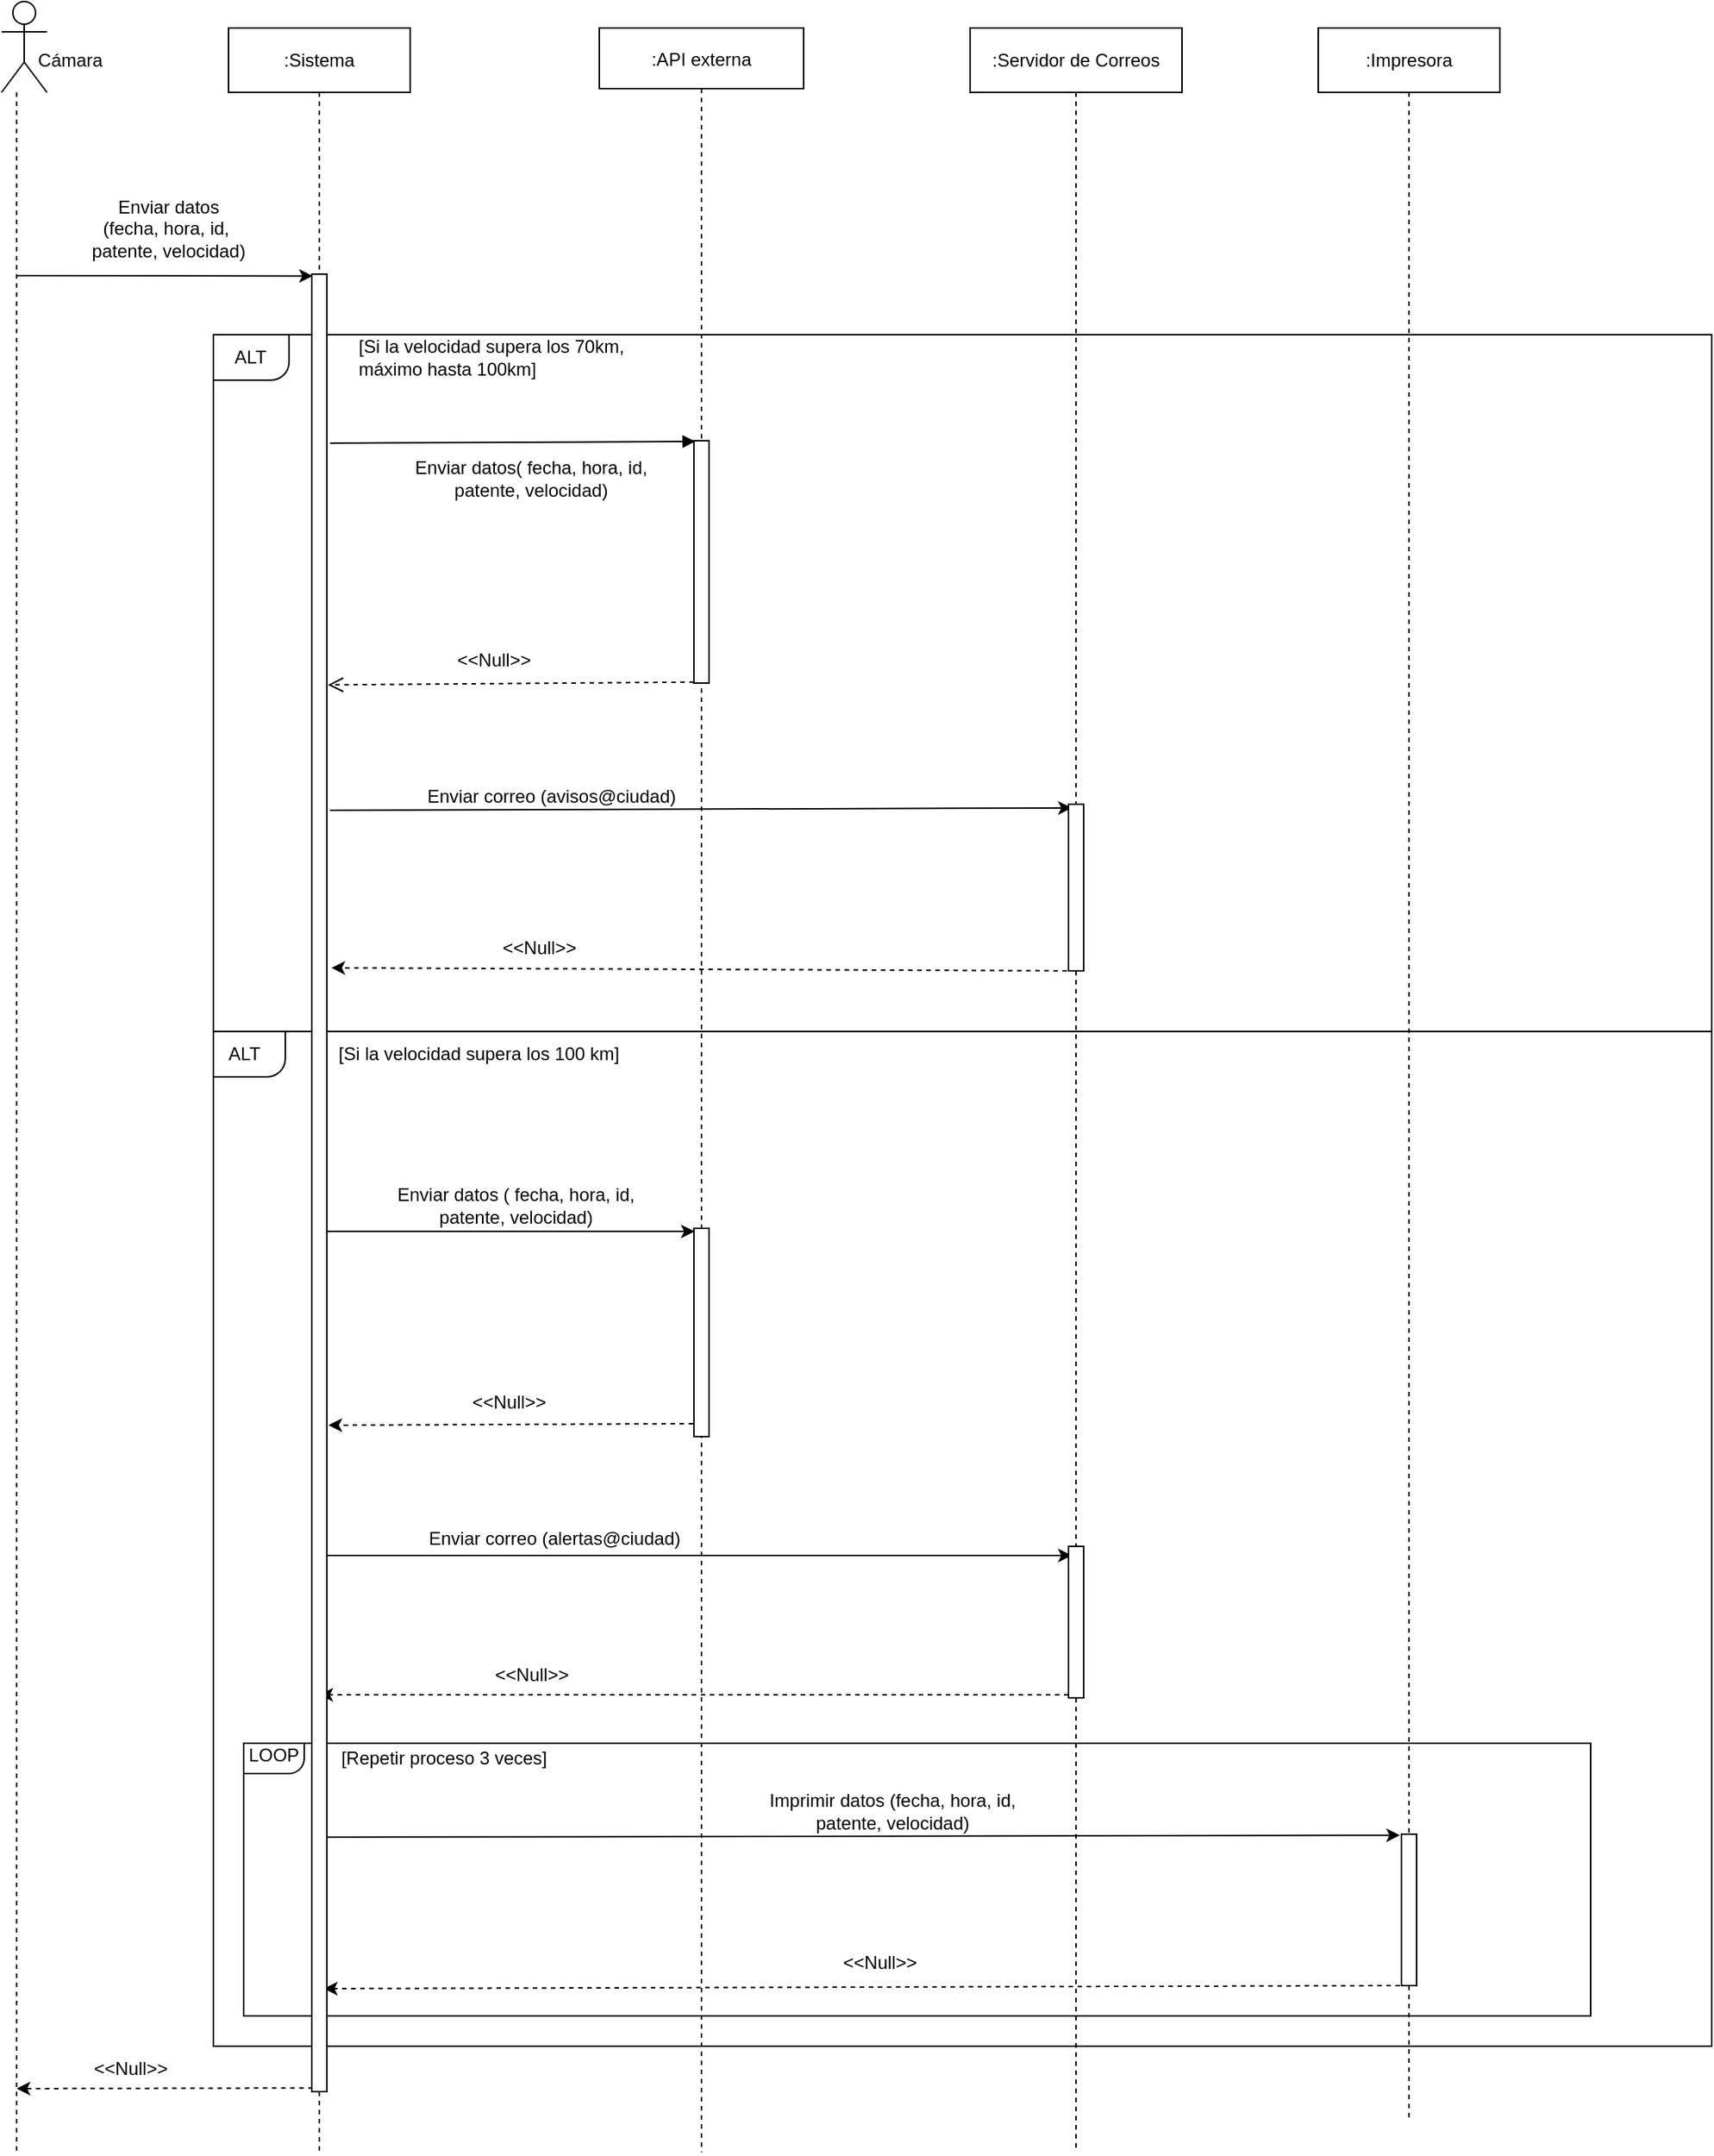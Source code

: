 <mxfile version="20.5.1" type="github">
  <diagram id="kgpKYQtTHZ0yAKxKKP6v" name="Page-1">
    <mxGraphModel dx="868" dy="482" grid="1" gridSize="10" guides="1" tooltips="1" connect="1" arrows="1" fold="1" page="1" pageScale="1" pageWidth="850" pageHeight="1100" math="0" shadow="0">
      <root>
        <mxCell id="0" />
        <mxCell id="1" parent="0" />
        <mxCell id="3nuBFxr9cyL0pnOWT2aG-5" value=":API externa" style="shape=umlLifeline;perimeter=lifelinePerimeter;container=1;collapsible=0;recursiveResize=0;rounded=0;shadow=0;strokeWidth=1;" parent="1" vertex="1">
          <mxGeometry x="425" y="77.5" width="135" height="1402.5" as="geometry" />
        </mxCell>
        <mxCell id="3nuBFxr9cyL0pnOWT2aG-6" value="" style="points=[];perimeter=orthogonalPerimeter;rounded=0;shadow=0;strokeWidth=1;" parent="3nuBFxr9cyL0pnOWT2aG-5" vertex="1">
          <mxGeometry x="62.5" y="272.5" width="10" height="160" as="geometry" />
        </mxCell>
        <mxCell id="c66L6I2iHcmYUEEAiVyj-52" value="" style="points=[];perimeter=orthogonalPerimeter;rounded=0;shadow=0;strokeWidth=1;" parent="3nuBFxr9cyL0pnOWT2aG-5" vertex="1">
          <mxGeometry x="62.5" y="792.5" width="10" height="137.5" as="geometry" />
        </mxCell>
        <mxCell id="c66L6I2iHcmYUEEAiVyj-47" value="Enviar correo (avisos@ciudad)" style="text;html=1;align=center;verticalAlign=middle;resizable=0;points=[];autosize=1;strokeColor=none;fillColor=none;fontSize=12;" parent="3nuBFxr9cyL0pnOWT2aG-5" vertex="1">
          <mxGeometry x="-127.5" y="492.5" width="190" height="30" as="geometry" />
        </mxCell>
        <mxCell id="3nuBFxr9cyL0pnOWT2aG-7" value="" style="verticalAlign=bottom;endArrow=open;dashed=1;endSize=8;shadow=0;strokeWidth=1;entryX=1.071;entryY=0.226;entryDx=0;entryDy=0;entryPerimeter=0;exitX=0;exitY=0.996;exitDx=0;exitDy=0;exitPerimeter=0;fontSize=12;rounded=0;" parent="1" source="3nuBFxr9cyL0pnOWT2aG-6" target="c66L6I2iHcmYUEEAiVyj-122" edge="1">
          <mxGeometry relative="1" as="geometry">
            <mxPoint x="260" y="509.36" as="targetPoint" />
            <mxPoint x="430" y="390" as="sourcePoint" />
          </mxGeometry>
        </mxCell>
        <mxCell id="3nuBFxr9cyL0pnOWT2aG-8" value="" style="verticalAlign=bottom;endArrow=block;shadow=0;strokeWidth=1;entryX=0.1;entryY=0.003;entryDx=0;entryDy=0;entryPerimeter=0;exitX=1.214;exitY=0.093;exitDx=0;exitDy=0;exitPerimeter=0;" parent="1" source="c66L6I2iHcmYUEEAiVyj-122" target="3nuBFxr9cyL0pnOWT2aG-6" edge="1">
          <mxGeometry relative="1" as="geometry">
            <mxPoint x="250" y="350" as="sourcePoint" />
            <mxPoint x="440" y="230" as="targetPoint" />
            <Array as="points" />
          </mxGeometry>
        </mxCell>
        <mxCell id="RfWwSQXeCyqHjjf5M0ve-5" style="edgeStyle=orthogonalEdgeStyle;rounded=0;orthogonalLoop=1;jettySize=auto;html=1;dashed=1;endArrow=none;endFill=0;" parent="1" source="RfWwSQXeCyqHjjf5M0ve-1" edge="1">
          <mxGeometry relative="1" as="geometry">
            <mxPoint x="40" y="1480" as="targetPoint" />
            <Array as="points">
              <mxPoint x="40" y="1400" />
            </Array>
          </mxGeometry>
        </mxCell>
        <mxCell id="RfWwSQXeCyqHjjf5M0ve-1" value="" style="shape=umlActor;verticalLabelPosition=bottom;verticalAlign=top;html=1;outlineConnect=0;" parent="1" vertex="1">
          <mxGeometry x="30" y="60" width="30" height="60" as="geometry" />
        </mxCell>
        <mxCell id="TmKJlm0_jqbMwlA1yYa0-13" value="" style="rounded=0;whiteSpace=wrap;html=1;shadow=0;fontSize=12;fillColor=none;" parent="1" vertex="1">
          <mxGeometry x="170" y="740" width="990" height="670" as="geometry" />
        </mxCell>
        <mxCell id="RfWwSQXeCyqHjjf5M0ve-20" value="Cámara" style="text;html=1;align=center;verticalAlign=middle;resizable=0;points=[];autosize=1;strokeColor=none;fillColor=none;" parent="1" vertex="1">
          <mxGeometry x="40" y="83.75" width="70" height="30" as="geometry" />
        </mxCell>
        <mxCell id="RfWwSQXeCyqHjjf5M0ve-21" value="Enviar datos&lt;br&gt;(fecha, hora, id,&amp;nbsp;&lt;br&gt;patente, velocidad)" style="text;html=1;align=center;verticalAlign=middle;resizable=0;points=[];autosize=1;strokeColor=none;fillColor=none;" parent="1" vertex="1">
          <mxGeometry x="80" y="180" width="120" height="60" as="geometry" />
        </mxCell>
        <mxCell id="TmKJlm0_jqbMwlA1yYa0-20" value="&lt;div style=&quot;text-align: left;&quot;&gt;[Si la velocidad supera los 70km, máximo hasta 100km]&lt;/div&gt;" style="text;html=1;strokeColor=none;fillColor=none;align=center;verticalAlign=middle;whiteSpace=wrap;rounded=0;shadow=0;fontSize=12;" parent="1" vertex="1">
          <mxGeometry x="265" y="280" width="185" height="30" as="geometry" />
        </mxCell>
        <mxCell id="TmKJlm0_jqbMwlA1yYa0-22" value="Enviar datos( fecha, hora, id, patente, velocidad)" style="text;html=1;strokeColor=none;fillColor=none;align=center;verticalAlign=middle;whiteSpace=wrap;rounded=0;shadow=0;fontSize=12;" parent="1" vertex="1">
          <mxGeometry x="300" y="360" width="160" height="30" as="geometry" />
        </mxCell>
        <mxCell id="c66L6I2iHcmYUEEAiVyj-5" value="" style="rounded=0;whiteSpace=wrap;html=1;shadow=0;fontSize=12;fillColor=none;" parent="1" vertex="1">
          <mxGeometry x="170" y="280" width="990" height="460" as="geometry" />
        </mxCell>
        <mxCell id="YRZCLY4Lr5WqBt16eSpi-9" style="edgeStyle=orthogonalEdgeStyle;rounded=0;orthogonalLoop=1;jettySize=auto;html=1;dashed=1;endArrow=none;endFill=0;startArrow=none;" parent="1" source="c66L6I2iHcmYUEEAiVyj-76" edge="1">
          <mxGeometry relative="1" as="geometry">
            <mxPoint x="740" y="1480" as="targetPoint" />
            <Array as="points">
              <mxPoint x="740" y="1459" />
            </Array>
          </mxGeometry>
        </mxCell>
        <mxCell id="TmKJlm0_jqbMwlA1yYa0-24" value=":Servidor de Correos" style="rounded=0;whiteSpace=wrap;html=1;arcSize=0;" parent="1" vertex="1">
          <mxGeometry x="670" y="77.5" width="140" height="42.5" as="geometry" />
        </mxCell>
        <mxCell id="YRZCLY4Lr5WqBt16eSpi-7" style="edgeStyle=orthogonalEdgeStyle;rounded=0;orthogonalLoop=1;jettySize=auto;html=1;dashed=1;endArrow=none;endFill=0;startArrow=none;" parent="1" source="c66L6I2iHcmYUEEAiVyj-65" edge="1">
          <mxGeometry relative="1" as="geometry">
            <mxPoint x="960" y="1459" as="targetPoint" />
          </mxGeometry>
        </mxCell>
        <mxCell id="TmKJlm0_jqbMwlA1yYa0-25" value=":Impresora" style="rounded=0;whiteSpace=wrap;html=1;arcSize=0;" parent="1" vertex="1">
          <mxGeometry x="900" y="77.5" width="120" height="42.5" as="geometry" />
        </mxCell>
        <mxCell id="c66L6I2iHcmYUEEAiVyj-27" value="&amp;lt;&amp;lt;Null&amp;gt;&amp;gt;" style="text;html=1;align=center;verticalAlign=middle;resizable=0;points=[];autosize=1;strokeColor=none;fillColor=none;fontSize=12;" parent="1" vertex="1">
          <mxGeometry x="320" y="480" width="70" height="30" as="geometry" />
        </mxCell>
        <mxCell id="c66L6I2iHcmYUEEAiVyj-25" value="" style="endArrow=classic;html=1;rounded=0;dashed=1;exitX=0.5;exitY=1;exitDx=0;exitDy=0;exitPerimeter=0;entryX=1.3;entryY=0.812;entryDx=0;entryDy=0;entryPerimeter=0;" parent="1" source="c66L6I2iHcmYUEEAiVyj-44" edge="1">
          <mxGeometry width="50" height="50" relative="1" as="geometry">
            <mxPoint x="720" y="656" as="sourcePoint" />
            <mxPoint x="248" y="698.04" as="targetPoint" />
          </mxGeometry>
        </mxCell>
        <mxCell id="c66L6I2iHcmYUEEAiVyj-49" value="Enviar datos ( fecha, hora, id, patente, velocidad)" style="text;html=1;strokeColor=none;fillColor=none;align=center;verticalAlign=middle;whiteSpace=wrap;rounded=0;shadow=0;fontSize=12;" parent="1" vertex="1">
          <mxGeometry x="290" y="840" width="160" height="30" as="geometry" />
        </mxCell>
        <mxCell id="c66L6I2iHcmYUEEAiVyj-55" value="&amp;lt;&amp;lt;Null&amp;gt;&amp;gt;" style="text;html=1;align=center;verticalAlign=middle;resizable=0;points=[];autosize=1;strokeColor=none;fillColor=none;fontSize=12;" parent="1" vertex="1">
          <mxGeometry x="330" y="970" width="70" height="30" as="geometry" />
        </mxCell>
        <mxCell id="c66L6I2iHcmYUEEAiVyj-79" value="" style="endArrow=classic;html=1;rounded=0;fontSize=12;exitX=0;exitY=0.98;exitDx=0;exitDy=0;exitPerimeter=0;dashed=1;" parent="1" source="c66L6I2iHcmYUEEAiVyj-76" edge="1">
          <mxGeometry width="50" height="50" relative="1" as="geometry">
            <mxPoint x="620" y="1140" as="sourcePoint" />
            <mxPoint x="240" y="1178" as="targetPoint" />
          </mxGeometry>
        </mxCell>
        <mxCell id="c66L6I2iHcmYUEEAiVyj-80" value="Enviar correo (alertas@ciudad)" style="text;html=1;align=center;verticalAlign=middle;resizable=0;points=[];autosize=1;strokeColor=none;fillColor=none;fontSize=12;" parent="1" vertex="1">
          <mxGeometry x="300" y="1060" width="190" height="30" as="geometry" />
        </mxCell>
        <mxCell id="c66L6I2iHcmYUEEAiVyj-82" value="&amp;lt;&amp;lt;Null&amp;gt;&amp;gt;" style="text;html=1;align=center;verticalAlign=middle;resizable=0;points=[];autosize=1;strokeColor=none;fillColor=none;fontSize=12;" parent="1" vertex="1">
          <mxGeometry x="345" y="1150" width="70" height="30" as="geometry" />
        </mxCell>
        <mxCell id="c66L6I2iHcmYUEEAiVyj-93" value="" style="endArrow=classic;html=1;rounded=0;fontSize=12;exitX=-0.1;exitY=1;exitDx=0;exitDy=0;exitPerimeter=0;entryX=1.3;entryY=0.88;entryDx=0;entryDy=0;entryPerimeter=0;dashed=1;" parent="1" source="c66L6I2iHcmYUEEAiVyj-65" edge="1">
          <mxGeometry width="50" height="50" relative="1" as="geometry">
            <mxPoint x="1050" y="1370" as="sourcePoint" />
            <mxPoint x="243" y="1372" as="targetPoint" />
          </mxGeometry>
        </mxCell>
        <mxCell id="c66L6I2iHcmYUEEAiVyj-100" value="" style="rounded=0;whiteSpace=wrap;html=1;fontSize=12;fillColor=none;" parent="1" vertex="1">
          <mxGeometry x="190" y="1210" width="890" height="180" as="geometry" />
        </mxCell>
        <mxCell id="c66L6I2iHcmYUEEAiVyj-101" value="Imprimir datos (fecha, hora, id,&amp;nbsp;&lt;br&gt;patente, velocidad)&amp;nbsp;" style="text;html=1;align=center;verticalAlign=middle;resizable=0;points=[];autosize=1;strokeColor=none;fillColor=none;fontSize=12;" parent="1" vertex="1">
          <mxGeometry x="525" y="1235" width="190" height="40" as="geometry" />
        </mxCell>
        <mxCell id="c66L6I2iHcmYUEEAiVyj-102" value="&amp;lt;&amp;lt;Null&amp;gt;&amp;gt;" style="text;html=1;align=center;verticalAlign=middle;resizable=0;points=[];autosize=1;strokeColor=none;fillColor=none;fontSize=12;" parent="1" vertex="1">
          <mxGeometry x="575" y="1340" width="70" height="30" as="geometry" />
        </mxCell>
        <mxCell id="c66L6I2iHcmYUEEAiVyj-48" value="&amp;lt;&amp;lt;Null&amp;gt;&amp;gt;" style="text;html=1;align=center;verticalAlign=middle;resizable=0;points=[];autosize=1;strokeColor=none;fillColor=none;fontSize=12;" parent="1" vertex="1">
          <mxGeometry x="350" y="670" width="70" height="30" as="geometry" />
        </mxCell>
        <mxCell id="c66L6I2iHcmYUEEAiVyj-54" value="" style="endArrow=classic;html=1;rounded=0;fontSize=12;dashed=1;exitX=-0.05;exitY=0.938;exitDx=0;exitDy=0;exitPerimeter=0;entryX=1.6;entryY=0.8;entryDx=0;entryDy=0;entryPerimeter=0;" parent="1" source="c66L6I2iHcmYUEEAiVyj-52" edge="1">
          <mxGeometry width="50" height="50" relative="1" as="geometry">
            <mxPoint x="470" y="937.5" as="sourcePoint" />
            <mxPoint x="246" y="1000" as="targetPoint" />
          </mxGeometry>
        </mxCell>
        <mxCell id="c66L6I2iHcmYUEEAiVyj-109" value="" style="endArrow=classic;html=1;rounded=0;fontSize=12;entryX=0.05;entryY=0.015;entryDx=0;entryDy=0;entryPerimeter=0;exitX=0.9;exitY=0.139;exitDx=0;exitDy=0;exitPerimeter=0;" parent="1" target="c66L6I2iHcmYUEEAiVyj-52" edge="1">
          <mxGeometry width="50" height="50" relative="1" as="geometry">
            <mxPoint x="244" y="872.01" as="sourcePoint" />
            <mxPoint x="460" y="850" as="targetPoint" />
          </mxGeometry>
        </mxCell>
        <mxCell id="c66L6I2iHcmYUEEAiVyj-64" value="" style="endArrow=classic;html=1;rounded=0;fontSize=12;exitX=1;exitY=0.705;exitDx=0;exitDy=0;exitPerimeter=0;entryX=0.214;entryY=0.06;entryDx=0;entryDy=0;entryPerimeter=0;" parent="1" target="c66L6I2iHcmYUEEAiVyj-76" edge="1" source="c66L6I2iHcmYUEEAiVyj-122">
          <mxGeometry width="50" height="50" relative="1" as="geometry">
            <mxPoint x="244" y="1091" as="sourcePoint" />
            <mxPoint x="960" y="1090" as="targetPoint" />
          </mxGeometry>
        </mxCell>
        <mxCell id="c66L6I2iHcmYUEEAiVyj-113" value="ALT" style="text;html=1;align=center;verticalAlign=middle;resizable=0;points=[];autosize=1;strokeColor=none;fillColor=none;fontSize=12;" parent="1" vertex="1">
          <mxGeometry x="173.75" y="280" width="40" height="30" as="geometry" />
        </mxCell>
        <mxCell id="xCSFs8flv-wK_2AUf_Os-12" style="edgeStyle=orthogonalEdgeStyle;rounded=0;orthogonalLoop=1;jettySize=auto;html=1;dashed=1;endArrow=none;endFill=0;" parent="1" source="c66L6I2iHcmYUEEAiVyj-118" edge="1">
          <mxGeometry relative="1" as="geometry">
            <mxPoint x="240" y="1480" as="targetPoint" />
          </mxGeometry>
        </mxCell>
        <mxCell id="c66L6I2iHcmYUEEAiVyj-118" value=":Sistema" style="rounded=0;whiteSpace=wrap;html=1;arcSize=0;" parent="1" vertex="1">
          <mxGeometry x="180" y="77.5" width="120" height="42.5" as="geometry" />
        </mxCell>
        <mxCell id="c66L6I2iHcmYUEEAiVyj-126" value="" style="endArrow=classic;html=1;rounded=0;fontSize=12;exitX=1.2;exitY=0.2;exitDx=0;exitDy=0;exitPerimeter=0;entryX=0.214;entryY=0.022;entryDx=0;entryDy=0;entryPerimeter=0;" parent="1" target="c66L6I2iHcmYUEEAiVyj-44" edge="1">
          <mxGeometry width="50" height="50" relative="1" as="geometry">
            <mxPoint x="247.0" y="594" as="sourcePoint" />
            <mxPoint x="470" y="590" as="targetPoint" />
          </mxGeometry>
        </mxCell>
        <mxCell id="c66L6I2iHcmYUEEAiVyj-132" value="" style="edgeStyle=orthogonalEdgeStyle;rounded=0;orthogonalLoop=1;jettySize=auto;html=1;exitX=0.5;exitY=1;exitDx=0;exitDy=0;dashed=1;fontSize=12;endArrow=none;endFill=0;startArrow=none;" parent="1" edge="1">
          <mxGeometry relative="1" as="geometry">
            <mxPoint x="240" y="1210" as="sourcePoint" />
            <mxPoint x="240" y="1240" as="targetPoint" />
            <Array as="points" />
          </mxGeometry>
        </mxCell>
        <mxCell id="c66L6I2iHcmYUEEAiVyj-139" value="ALT" style="text;html=1;align=center;verticalAlign=middle;resizable=0;points=[];autosize=1;strokeColor=none;fillColor=none;fontSize=12;" parent="1" vertex="1">
          <mxGeometry x="170" y="740" width="40" height="30" as="geometry" />
        </mxCell>
        <mxCell id="c66L6I2iHcmYUEEAiVyj-140" value="" style="verticalLabelPosition=bottom;verticalAlign=top;html=1;shape=mxgraph.basic.corner_round_rect;dx=6;rounded=0;fontSize=12;fillColor=none;direction=west;" parent="1" vertex="1">
          <mxGeometry x="170" y="280" width="50" height="30" as="geometry" />
        </mxCell>
        <mxCell id="c66L6I2iHcmYUEEAiVyj-142" value="" style="verticalLabelPosition=bottom;verticalAlign=top;html=1;shape=mxgraph.basic.corner_round_rect;dx=6;rounded=0;fontSize=12;fillColor=none;direction=west;" parent="1" vertex="1">
          <mxGeometry x="170" y="740" width="47.5" height="30" as="geometry" />
        </mxCell>
        <mxCell id="c66L6I2iHcmYUEEAiVyj-143" value="[Si la velocidad supera los 100 km]" style="text;html=1;align=center;verticalAlign=middle;resizable=0;points=[];autosize=1;strokeColor=none;fillColor=none;fontSize=12;" parent="1" vertex="1">
          <mxGeometry x="240" y="740" width="210" height="30" as="geometry" />
        </mxCell>
        <mxCell id="JIFK1Kk5YJ3xe72wzFjj-1" value="" style="verticalLabelPosition=bottom;verticalAlign=top;html=1;shape=mxgraph.basic.corner_round_rect;dx=6;direction=west;" parent="1" vertex="1">
          <mxGeometry x="190" y="1210" width="40" height="20" as="geometry" />
        </mxCell>
        <mxCell id="JIFK1Kk5YJ3xe72wzFjj-3" value="LOOP" style="text;html=1;strokeColor=none;fillColor=none;align=center;verticalAlign=middle;whiteSpace=wrap;rounded=0;" parent="1" vertex="1">
          <mxGeometry x="180" y="1205" width="60" height="25" as="geometry" />
        </mxCell>
        <mxCell id="JIFK1Kk5YJ3xe72wzFjj-4" value="[Repetir proceso 3 veces]" style="text;html=1;strokeColor=none;fillColor=none;align=center;verticalAlign=middle;whiteSpace=wrap;rounded=0;" parent="1" vertex="1">
          <mxGeometry x="245" y="1205" width="155" height="30" as="geometry" />
        </mxCell>
        <mxCell id="j6xvuliCZlGgOqa8eTA7-3" value="" style="endArrow=classic;html=1;rounded=0;entryX=0.071;entryY=0.001;entryDx=0;entryDy=0;entryPerimeter=0;" parent="1" target="c66L6I2iHcmYUEEAiVyj-122" edge="1">
          <mxGeometry width="50" height="50" relative="1" as="geometry">
            <mxPoint x="40" y="241" as="sourcePoint" />
            <mxPoint x="240" y="330" as="targetPoint" />
            <Array as="points" />
          </mxGeometry>
        </mxCell>
        <mxCell id="j6xvuliCZlGgOqa8eTA7-5" value="" style="endArrow=classic;html=1;rounded=0;dashed=1;exitX=0.071;exitY=0.998;exitDx=0;exitDy=0;exitPerimeter=0;" parent="1" source="c66L6I2iHcmYUEEAiVyj-122" edge="1">
          <mxGeometry width="50" height="50" relative="1" as="geometry">
            <mxPoint x="243" y="1380" as="sourcePoint" />
            <mxPoint x="40" y="1438" as="targetPoint" />
          </mxGeometry>
        </mxCell>
        <mxCell id="c66L6I2iHcmYUEEAiVyj-122" value="" style="points=[];perimeter=orthogonalPerimeter;rounded=0;shadow=0;strokeWidth=1;" parent="1" vertex="1">
          <mxGeometry x="235" y="240" width="10" height="1200" as="geometry" />
        </mxCell>
        <mxCell id="j6xvuliCZlGgOqa8eTA7-7" value="&amp;lt;&amp;lt;Null&amp;gt;&amp;gt;" style="text;html=1;align=center;verticalAlign=middle;resizable=0;points=[];autosize=1;strokeColor=none;fillColor=none;fontSize=12;" parent="1" vertex="1">
          <mxGeometry x="80" y="1410" width="70" height="30" as="geometry" />
        </mxCell>
        <mxCell id="YRZCLY4Lr5WqBt16eSpi-5" value="" style="endArrow=classic;html=1;rounded=0;entryX=-0.1;entryY=0.007;entryDx=0;entryDy=0;entryPerimeter=0;exitX=1.027;exitY=0.86;exitDx=0;exitDy=0;exitPerimeter=0;" parent="1" source="c66L6I2iHcmYUEEAiVyj-122" target="c66L6I2iHcmYUEEAiVyj-65" edge="1">
          <mxGeometry width="50" height="50" relative="1" as="geometry">
            <mxPoint x="250" y="1271" as="sourcePoint" />
            <mxPoint x="295" y="1240" as="targetPoint" />
          </mxGeometry>
        </mxCell>
        <mxCell id="c66L6I2iHcmYUEEAiVyj-76" value="" style="points=[];perimeter=orthogonalPerimeter;rounded=0;shadow=0;strokeWidth=1;" parent="1" vertex="1">
          <mxGeometry x="735" y="1080" width="10" height="100" as="geometry" />
        </mxCell>
        <mxCell id="YRZCLY4Lr5WqBt16eSpi-12" value="" style="edgeStyle=orthogonalEdgeStyle;rounded=0;orthogonalLoop=1;jettySize=auto;html=1;dashed=1;endArrow=none;endFill=0;startArrow=none;" parent="1" source="c66L6I2iHcmYUEEAiVyj-44" target="c66L6I2iHcmYUEEAiVyj-76" edge="1">
          <mxGeometry relative="1" as="geometry">
            <mxPoint x="730.0" y="120" as="sourcePoint" />
            <mxPoint x="730.0" y="1459" as="targetPoint" />
            <Array as="points">
              <mxPoint x="740" y="1130" />
            </Array>
          </mxGeometry>
        </mxCell>
        <mxCell id="c66L6I2iHcmYUEEAiVyj-44" value="" style="points=[];perimeter=orthogonalPerimeter;rounded=0;shadow=0;strokeWidth=1;" parent="1" vertex="1">
          <mxGeometry x="735" y="590" width="10" height="110" as="geometry" />
        </mxCell>
        <mxCell id="YRZCLY4Lr5WqBt16eSpi-13" value="" style="edgeStyle=orthogonalEdgeStyle;rounded=0;orthogonalLoop=1;jettySize=auto;html=1;dashed=1;endArrow=none;endFill=0;" parent="1" source="TmKJlm0_jqbMwlA1yYa0-24" target="c66L6I2iHcmYUEEAiVyj-44" edge="1">
          <mxGeometry relative="1" as="geometry">
            <mxPoint x="740.0" y="120" as="sourcePoint" />
            <mxPoint x="735" y="1130" as="targetPoint" />
            <Array as="points">
              <mxPoint x="740" y="240" />
              <mxPoint x="740" y="240" />
            </Array>
          </mxGeometry>
        </mxCell>
        <mxCell id="c66L6I2iHcmYUEEAiVyj-65" value="" style="points=[];perimeter=orthogonalPerimeter;rounded=0;shadow=0;strokeWidth=1;" parent="1" vertex="1">
          <mxGeometry x="955" y="1270" width="10" height="100" as="geometry" />
        </mxCell>
        <mxCell id="YRZCLY4Lr5WqBt16eSpi-14" value="" style="edgeStyle=orthogonalEdgeStyle;rounded=0;orthogonalLoop=1;jettySize=auto;html=1;dashed=1;endArrow=none;endFill=0;" parent="1" source="TmKJlm0_jqbMwlA1yYa0-25" target="c66L6I2iHcmYUEEAiVyj-65" edge="1">
          <mxGeometry relative="1" as="geometry">
            <mxPoint x="960" y="120" as="sourcePoint" />
            <mxPoint x="960" y="1459" as="targetPoint" />
          </mxGeometry>
        </mxCell>
      </root>
    </mxGraphModel>
  </diagram>
</mxfile>
